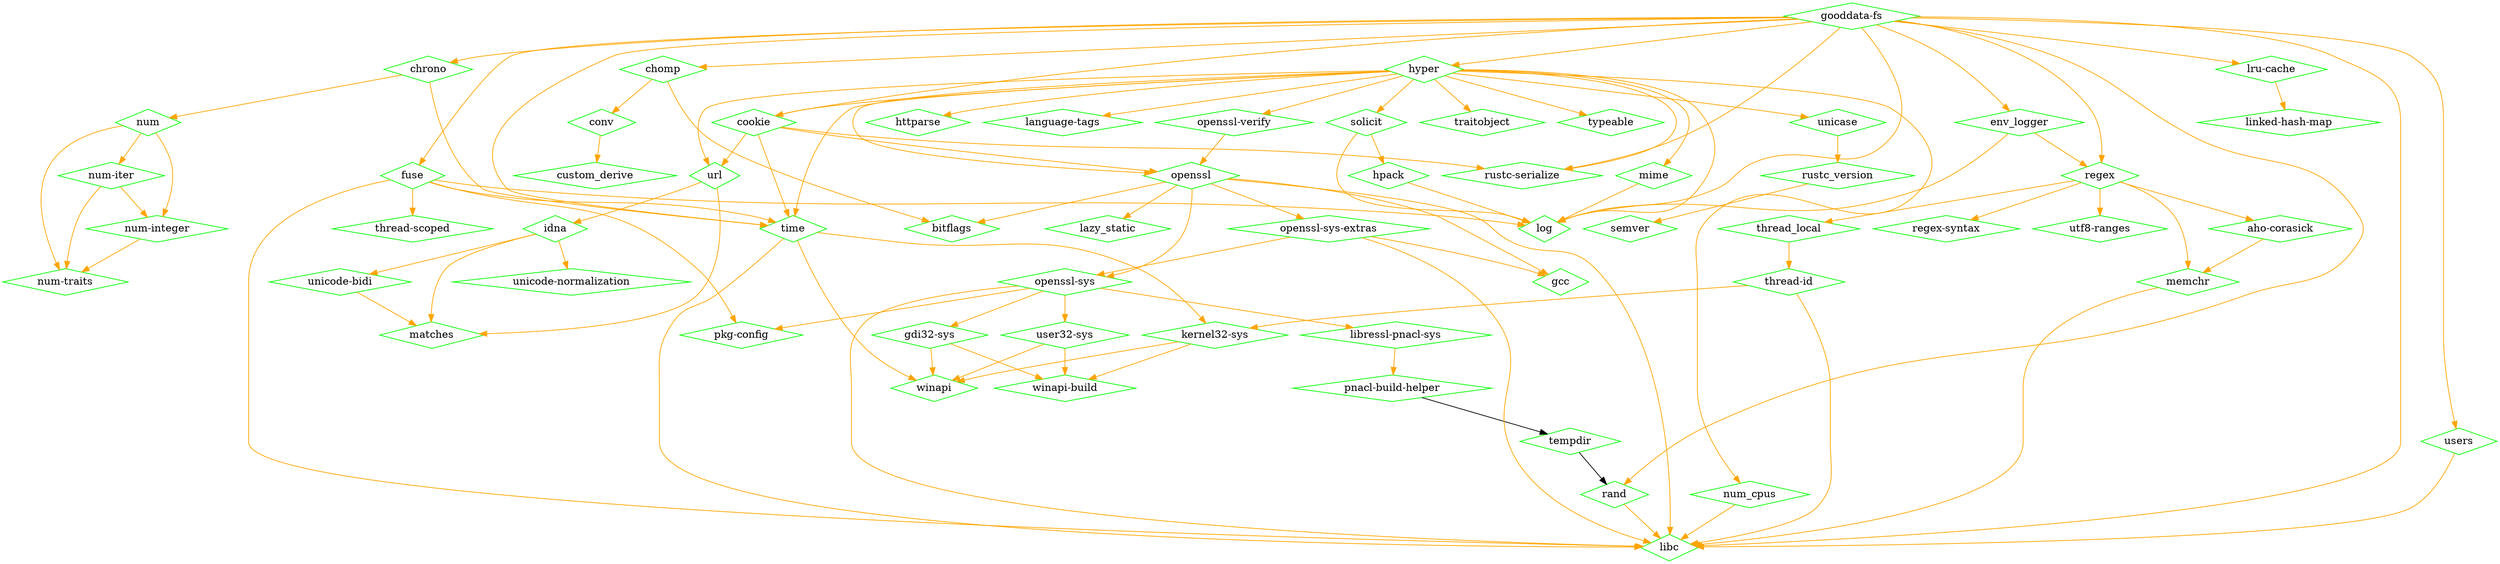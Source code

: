 digraph dependencies {
	N0[label="gooddata-fs",shape=diamond,color=green];
	N1[label="chomp",shape=diamond,color=green];
	N2[label="chrono",shape=diamond,color=green];
	N3[label="cookie",shape=diamond,color=green];
	N4[label="env_logger",shape=diamond,color=green];
	N5[label="fuse",shape=diamond,color=green];
	N6[label="hyper",shape=diamond,color=green];
	N7[label="libc",shape=diamond,color=green];
	N8[label="log",shape=diamond,color=green];
	N9[label="lru-cache",shape=diamond,color=green];
	N10[label="rand",shape=diamond,color=green];
	N11[label="regex",shape=diamond,color=green];
	N12[label="rustc-serialize",shape=diamond,color=green];
	N13[label="time",shape=diamond,color=green];
	N14[label="users",shape=diamond,color=green];
	N15[label="aho-corasick",shape=diamond,color=green];
	N16[label="memchr",shape=diamond,color=green];
	N17[label="bitflags",shape=diamond,color=green];
	N18[label="conv",shape=diamond,color=green];
	N19[label="num",shape=diamond,color=green];
	N20[label="custom_derive",shape=diamond,color=green];
	N21[label="openssl",shape=diamond,color=green];
	N22[label="url",shape=diamond,color=green];
	N23[label="pkg-config",shape=diamond,color=green];
	N24[label="thread-scoped",shape=diamond,color=green];
	N25[label="gcc",shape=diamond,color=green];
	N26[label="gdi32-sys",shape=diamond,color=green];
	N27[label="winapi",shape=diamond,color=green];
	N28[label="winapi-build",shape=diamond,color=green];
	N29[label="hpack",shape=diamond,color=green];
	N30[label="httparse",shape=diamond,color=green];
	N31[label="language-tags",shape=diamond,color=green];
	N32[label="mime",shape=diamond,color=green];
	N33[label="num_cpus",shape=diamond,color=green];
	N34[label="openssl-verify",shape=diamond,color=green];
	N35[label="solicit",shape=diamond,color=green];
	N36[label="traitobject",shape=diamond,color=green];
	N37[label="typeable",shape=diamond,color=green];
	N38[label="unicase",shape=diamond,color=green];
	N39[label="idna",shape=diamond,color=green];
	N40[label="matches",shape=diamond,color=green];
	N41[label="unicode-bidi",shape=diamond,color=green];
	N42[label="unicode-normalization",shape=diamond,color=green];
	N43[label="kernel32-sys",shape=diamond,color=green];
	N44[label="lazy_static",shape=diamond,color=green];
	N45[label="libressl-pnacl-sys",shape=diamond,color=green];
	N46[label="pnacl-build-helper",shape=diamond,color=green];
	N47[label="linked-hash-map",shape=diamond,color=green];
	N48[label="num-integer",shape=diamond,color=green];
	N49[label="num-iter",shape=diamond,color=green];
	N50[label="num-traits",shape=diamond,color=green];
	N51[label="openssl-sys",shape=diamond,color=green];
	N52[label="openssl-sys-extras",shape=diamond,color=green];
	N53[label="user32-sys",shape=diamond,color=green];
	N54[label="tempdir",shape=diamond,color=green];
	N55[label="regex-syntax",shape=diamond,color=green];
	N56[label="thread_local",shape=diamond,color=green];
	N57[label="utf8-ranges",shape=diamond,color=green];
	N58[label="rustc_version",shape=diamond,color=green];
	N59[label="semver",shape=diamond,color=green];
	N60[label="thread-id",shape=diamond,color=green];
	N0 -> N1[label="",color=orange];
	N0 -> N2[label="",color=orange];
	N0 -> N3[label="",color=orange];
	N0 -> N4[label="",color=orange];
	N0 -> N5[label="",color=orange];
	N0 -> N6[label="",color=orange];
	N0 -> N7[label="",color=orange];
	N0 -> N8[label="",color=orange];
	N0 -> N9[label="",color=orange];
	N0 -> N10[label="",color=orange];
	N0 -> N11[label="",color=orange];
	N0 -> N12[label="",color=orange];
	N0 -> N13[label="",color=orange];
	N0 -> N14[label="",color=orange];
	N1 -> N17[label="",color=orange];
	N1 -> N18[label="",color=orange];
	N2 -> N13[label="",color=orange];
	N2 -> N19[label="",color=orange];
	N3 -> N12[label="",color=orange];
	N3 -> N13[label="",color=orange];
	N3 -> N21[label="",color=orange];
	N3 -> N22[label="",color=orange];
	N4 -> N8[label="",color=orange];
	N4 -> N11[label="",color=orange];
	N5 -> N7[label="",color=orange];
	N5 -> N8[label="",color=orange];
	N5 -> N13[label="",color=orange];
	N5 -> N23[label="",color=orange];
	N5 -> N24[label="",color=orange];
	N6 -> N3[label="",color=orange];
	N6 -> N8[label="",color=orange];
	N6 -> N12[label="",color=orange];
	N6 -> N13[label="",color=orange];
	N6 -> N21[label="",color=orange];
	N6 -> N22[label="",color=orange];
	N6 -> N30[label="",color=orange];
	N6 -> N31[label="",color=orange];
	N6 -> N32[label="",color=orange];
	N6 -> N33[label="",color=orange];
	N6 -> N34[label="",color=orange];
	N6 -> N35[label="",color=orange];
	N6 -> N36[label="",color=orange];
	N6 -> N37[label="",color=orange];
	N6 -> N38[label="",color=orange];
	N9 -> N47[label="",color=orange];
	N10 -> N7[label="",color=orange];
	N11 -> N15[label="",color=orange];
	N11 -> N16[label="",color=orange];
	N11 -> N55[label="",color=orange];
	N11 -> N56[label="",color=orange];
	N11 -> N57[label="",color=orange];
	N13 -> N7[label="",color=orange];
	N13 -> N27[label="",color=orange];
	N13 -> N43[label="",color=orange];
	N14 -> N7[label="",color=orange];
	N15 -> N16[label="",color=orange];
	N16 -> N7[label="",color=orange];
	N18 -> N20[label="",color=orange];
	N19 -> N48[label="",color=orange];
	N19 -> N49[label="",color=orange];
	N19 -> N50[label="",color=orange];
	N21 -> N7[label="",color=orange];
	N21 -> N17[label="",color=orange];
	N21 -> N25[label="",color=orange];
	N21 -> N44[label="",color=orange];
	N21 -> N51[label="",color=orange];
	N21 -> N52[label="",color=orange];
	N22 -> N39[label="",color=orange];
	N22 -> N40[label="",color=orange];
	N26 -> N27[label="",color=orange];
	N26 -> N28[label="",color=orange];
	N29 -> N8[label="",color=orange];
	N32 -> N8[label="",color=orange];
	N33 -> N7[label="",color=orange];
	N34 -> N21[label="",color=orange];
	N35 -> N8[label="",color=orange];
	N35 -> N29[label="",color=orange];
	N38 -> N58[label="",color=orange];
	N39 -> N40[label="",color=orange];
	N39 -> N41[label="",color=orange];
	N39 -> N42[label="",color=orange];
	N41 -> N40[label="",color=orange];
	N43 -> N27[label="",color=orange];
	N43 -> N28[label="",color=orange];
	N45 -> N46[label="",color=orange];
	N46 -> N54[label=""];
	N48 -> N50[label="",color=orange];
	N49 -> N48[label="",color=orange];
	N49 -> N50[label="",color=orange];
	N51 -> N7[label="",color=orange];
	N51 -> N23[label="",color=orange];
	N51 -> N26[label="",color=orange];
	N51 -> N45[label="",color=orange];
	N51 -> N53[label="",color=orange];
	N52 -> N7[label="",color=orange];
	N52 -> N25[label="",color=orange];
	N52 -> N51[label="",color=orange];
	N53 -> N27[label="",color=orange];
	N53 -> N28[label="",color=orange];
	N54 -> N10[label=""];
	N56 -> N60[label="",color=orange];
	N58 -> N59[label="",color=orange];
	N60 -> N7[label="",color=orange];
	N60 -> N43[label="",color=orange];
}
